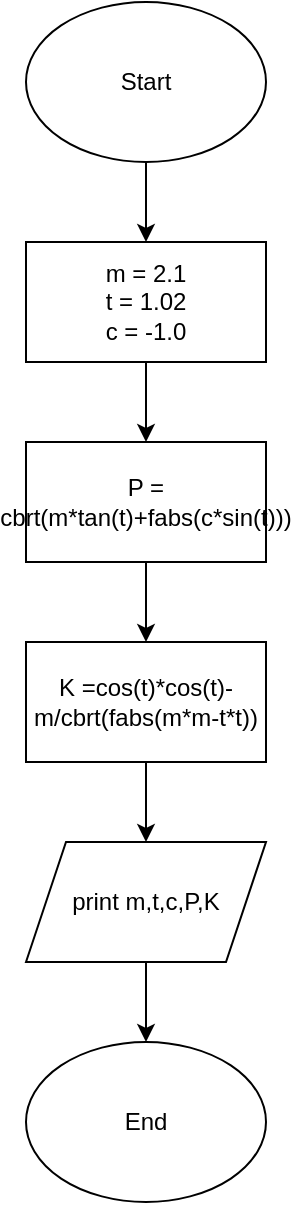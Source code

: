 <mxfile version="24.9.2">
  <diagram id="C5RBs43oDa-KdzZeNtuy" name="Page-1">
    <mxGraphModel dx="1434" dy="778" grid="1" gridSize="10" guides="1" tooltips="1" connect="1" arrows="1" fold="1" page="1" pageScale="1" pageWidth="2000" pageHeight="1000" math="0" shadow="0">
      <root>
        <mxCell id="WIyWlLk6GJQsqaUBKTNV-0" />
        <mxCell id="WIyWlLk6GJQsqaUBKTNV-1" parent="WIyWlLk6GJQsqaUBKTNV-0" />
        <mxCell id="DJnPqNGU1OBcBrdGDTDk-7" style="edgeStyle=orthogonalEdgeStyle;rounded=0;orthogonalLoop=1;jettySize=auto;html=1;exitX=0.5;exitY=1;exitDx=0;exitDy=0;entryX=0.5;entryY=0;entryDx=0;entryDy=0;" edge="1" parent="WIyWlLk6GJQsqaUBKTNV-1" source="DJnPqNGU1OBcBrdGDTDk-1" target="DJnPqNGU1OBcBrdGDTDk-2">
          <mxGeometry relative="1" as="geometry" />
        </mxCell>
        <mxCell id="DJnPqNGU1OBcBrdGDTDk-1" value="&lt;div&gt;Start&lt;/div&gt;" style="ellipse;whiteSpace=wrap;html=1;" vertex="1" parent="WIyWlLk6GJQsqaUBKTNV-1">
          <mxGeometry x="40" width="120" height="80" as="geometry" />
        </mxCell>
        <mxCell id="DJnPqNGU1OBcBrdGDTDk-8" style="edgeStyle=orthogonalEdgeStyle;rounded=0;orthogonalLoop=1;jettySize=auto;html=1;exitX=0.5;exitY=1;exitDx=0;exitDy=0;entryX=0.5;entryY=0;entryDx=0;entryDy=0;" edge="1" parent="WIyWlLk6GJQsqaUBKTNV-1" source="DJnPqNGU1OBcBrdGDTDk-2" target="DJnPqNGU1OBcBrdGDTDk-3">
          <mxGeometry relative="1" as="geometry" />
        </mxCell>
        <mxCell id="DJnPqNGU1OBcBrdGDTDk-2" value="&lt;div&gt;m = 2.1&lt;/div&gt;&lt;div&gt;t = 1.02&lt;/div&gt;&lt;div&gt;c = -1.0&lt;br&gt;&lt;/div&gt;" style="rounded=0;whiteSpace=wrap;html=1;" vertex="1" parent="WIyWlLk6GJQsqaUBKTNV-1">
          <mxGeometry x="40" y="120" width="120" height="60" as="geometry" />
        </mxCell>
        <mxCell id="DJnPqNGU1OBcBrdGDTDk-9" style="edgeStyle=orthogonalEdgeStyle;rounded=0;orthogonalLoop=1;jettySize=auto;html=1;exitX=0.5;exitY=1;exitDx=0;exitDy=0;entryX=0.5;entryY=0;entryDx=0;entryDy=0;" edge="1" parent="WIyWlLk6GJQsqaUBKTNV-1" source="DJnPqNGU1OBcBrdGDTDk-3" target="DJnPqNGU1OBcBrdGDTDk-4">
          <mxGeometry relative="1" as="geometry" />
        </mxCell>
        <mxCell id="DJnPqNGU1OBcBrdGDTDk-3" value="P = cbrt(m*tan(t)+fabs(c*sin(t)))" style="rounded=0;whiteSpace=wrap;html=1;" vertex="1" parent="WIyWlLk6GJQsqaUBKTNV-1">
          <mxGeometry x="40" y="220" width="120" height="60" as="geometry" />
        </mxCell>
        <mxCell id="DJnPqNGU1OBcBrdGDTDk-10" style="edgeStyle=orthogonalEdgeStyle;rounded=0;orthogonalLoop=1;jettySize=auto;html=1;exitX=0.5;exitY=1;exitDx=0;exitDy=0;entryX=0.5;entryY=0;entryDx=0;entryDy=0;" edge="1" parent="WIyWlLk6GJQsqaUBKTNV-1" source="DJnPqNGU1OBcBrdGDTDk-4" target="DJnPqNGU1OBcBrdGDTDk-5">
          <mxGeometry relative="1" as="geometry" />
        </mxCell>
        <mxCell id="DJnPqNGU1OBcBrdGDTDk-4" value="K =cos(t)*cos(t)-m/cbrt(fabs(m*m-t*t))" style="rounded=0;whiteSpace=wrap;html=1;" vertex="1" parent="WIyWlLk6GJQsqaUBKTNV-1">
          <mxGeometry x="40" y="320" width="120" height="60" as="geometry" />
        </mxCell>
        <mxCell id="DJnPqNGU1OBcBrdGDTDk-11" style="edgeStyle=orthogonalEdgeStyle;rounded=0;orthogonalLoop=1;jettySize=auto;html=1;exitX=0.5;exitY=1;exitDx=0;exitDy=0;entryX=0.5;entryY=0;entryDx=0;entryDy=0;" edge="1" parent="WIyWlLk6GJQsqaUBKTNV-1" source="DJnPqNGU1OBcBrdGDTDk-5" target="DJnPqNGU1OBcBrdGDTDk-6">
          <mxGeometry relative="1" as="geometry" />
        </mxCell>
        <mxCell id="DJnPqNGU1OBcBrdGDTDk-5" value="print m,t,c,P,K" style="shape=parallelogram;perimeter=parallelogramPerimeter;whiteSpace=wrap;html=1;fixedSize=1;" vertex="1" parent="WIyWlLk6GJQsqaUBKTNV-1">
          <mxGeometry x="40" y="420" width="120" height="60" as="geometry" />
        </mxCell>
        <mxCell id="DJnPqNGU1OBcBrdGDTDk-6" value="End" style="ellipse;whiteSpace=wrap;html=1;" vertex="1" parent="WIyWlLk6GJQsqaUBKTNV-1">
          <mxGeometry x="40" y="520" width="120" height="80" as="geometry" />
        </mxCell>
      </root>
    </mxGraphModel>
  </diagram>
</mxfile>
